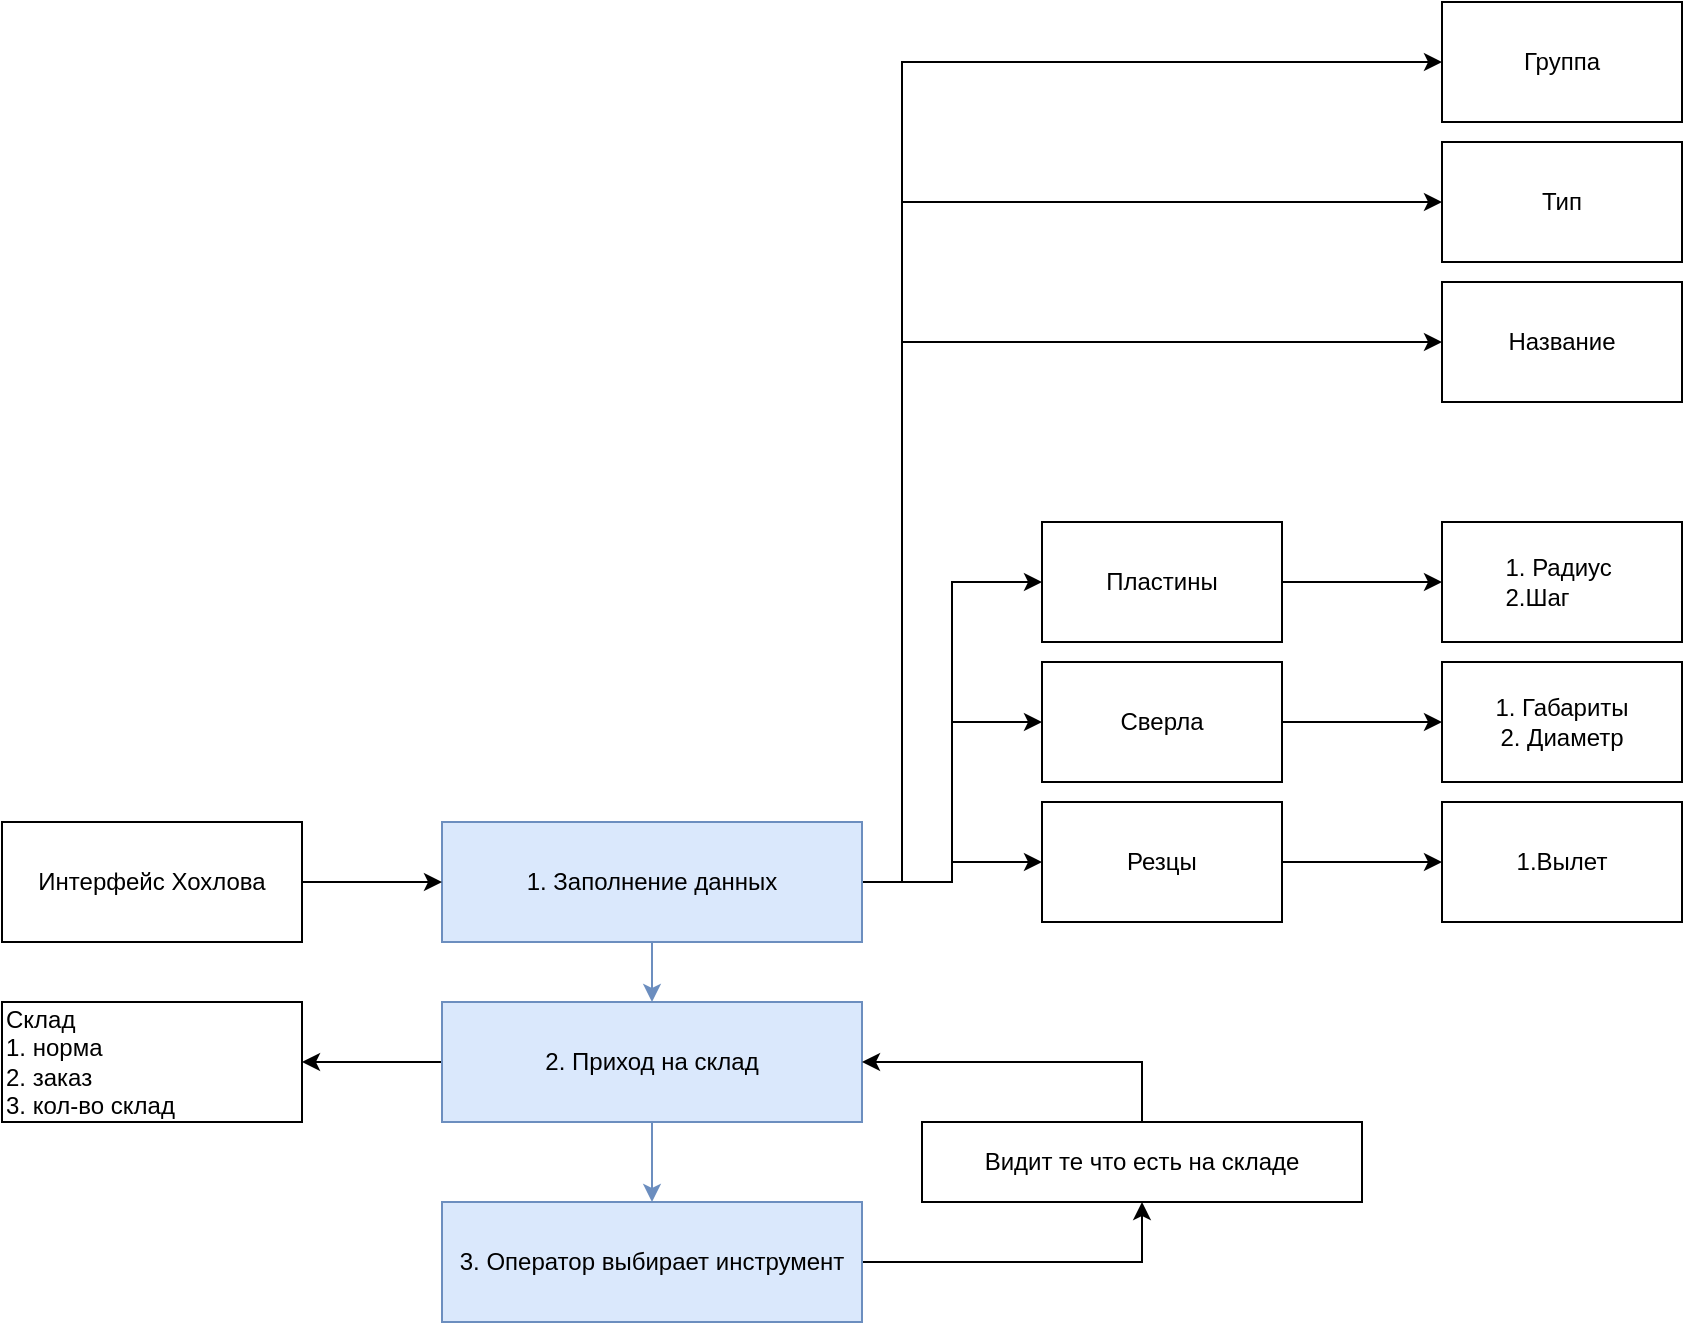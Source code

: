 <mxfile version="22.1.0" type="device">
  <diagram name="Страница — 1" id="nFLk3jnH2Kj02EvxrJm-">
    <mxGraphModel dx="2261" dy="1919" grid="1" gridSize="10" guides="1" tooltips="1" connect="1" arrows="1" fold="1" page="1" pageScale="1" pageWidth="827" pageHeight="1169" math="0" shadow="0">
      <root>
        <mxCell id="0" />
        <mxCell id="1" parent="0" />
        <mxCell id="UyTcibLwogBtFu6U8jmR-4" value="" style="edgeStyle=orthogonalEdgeStyle;rounded=0;orthogonalLoop=1;jettySize=auto;html=1;fillColor=#dae8fc;strokeColor=#6c8ebf;" edge="1" parent="1" source="UyTcibLwogBtFu6U8jmR-1" target="UyTcibLwogBtFu6U8jmR-2">
          <mxGeometry relative="1" as="geometry" />
        </mxCell>
        <mxCell id="UyTcibLwogBtFu6U8jmR-7" style="edgeStyle=orthogonalEdgeStyle;rounded=0;orthogonalLoop=1;jettySize=auto;html=1;exitX=1;exitY=0.5;exitDx=0;exitDy=0;entryX=0;entryY=0.5;entryDx=0;entryDy=0;" edge="1" parent="1" source="UyTcibLwogBtFu6U8jmR-1" target="UyTcibLwogBtFu6U8jmR-6">
          <mxGeometry relative="1" as="geometry" />
        </mxCell>
        <mxCell id="UyTcibLwogBtFu6U8jmR-10" style="edgeStyle=orthogonalEdgeStyle;rounded=0;orthogonalLoop=1;jettySize=auto;html=1;exitX=1;exitY=0.5;exitDx=0;exitDy=0;entryX=0;entryY=0.5;entryDx=0;entryDy=0;" edge="1" parent="1" source="UyTcibLwogBtFu6U8jmR-1" target="UyTcibLwogBtFu6U8jmR-9">
          <mxGeometry relative="1" as="geometry" />
        </mxCell>
        <mxCell id="UyTcibLwogBtFu6U8jmR-12" style="edgeStyle=orthogonalEdgeStyle;rounded=0;orthogonalLoop=1;jettySize=auto;html=1;exitX=1;exitY=0.5;exitDx=0;exitDy=0;entryX=0;entryY=0.5;entryDx=0;entryDy=0;" edge="1" parent="1" source="UyTcibLwogBtFu6U8jmR-1" target="UyTcibLwogBtFu6U8jmR-11">
          <mxGeometry relative="1" as="geometry" />
        </mxCell>
        <mxCell id="UyTcibLwogBtFu6U8jmR-36" style="edgeStyle=orthogonalEdgeStyle;rounded=0;orthogonalLoop=1;jettySize=auto;html=1;exitX=1;exitY=0.5;exitDx=0;exitDy=0;entryX=0;entryY=0.5;entryDx=0;entryDy=0;" edge="1" parent="1" source="UyTcibLwogBtFu6U8jmR-1" target="UyTcibLwogBtFu6U8jmR-35">
          <mxGeometry relative="1" as="geometry">
            <Array as="points">
              <mxPoint x="250" y="70" />
              <mxPoint x="250" y="-200" />
            </Array>
          </mxGeometry>
        </mxCell>
        <mxCell id="UyTcibLwogBtFu6U8jmR-39" style="edgeStyle=orthogonalEdgeStyle;rounded=0;orthogonalLoop=1;jettySize=auto;html=1;exitX=1;exitY=0.5;exitDx=0;exitDy=0;entryX=0;entryY=0.5;entryDx=0;entryDy=0;" edge="1" parent="1" source="UyTcibLwogBtFu6U8jmR-1" target="UyTcibLwogBtFu6U8jmR-37">
          <mxGeometry relative="1" as="geometry">
            <Array as="points">
              <mxPoint x="250" y="70" />
              <mxPoint x="250" y="-270" />
            </Array>
          </mxGeometry>
        </mxCell>
        <mxCell id="UyTcibLwogBtFu6U8jmR-40" style="edgeStyle=orthogonalEdgeStyle;rounded=0;orthogonalLoop=1;jettySize=auto;html=1;exitX=1;exitY=0.5;exitDx=0;exitDy=0;entryX=0;entryY=0.5;entryDx=0;entryDy=0;" edge="1" parent="1" source="UyTcibLwogBtFu6U8jmR-1" target="UyTcibLwogBtFu6U8jmR-38">
          <mxGeometry relative="1" as="geometry">
            <Array as="points">
              <mxPoint x="250" y="70" />
              <mxPoint x="250" y="-340" />
            </Array>
          </mxGeometry>
        </mxCell>
        <mxCell id="UyTcibLwogBtFu6U8jmR-1" value="1. Заполнение данных" style="rounded=0;whiteSpace=wrap;html=1;fillColor=#dae8fc;strokeColor=#6c8ebf;" vertex="1" parent="1">
          <mxGeometry x="20" y="40" width="210" height="60" as="geometry" />
        </mxCell>
        <mxCell id="UyTcibLwogBtFu6U8jmR-5" value="" style="edgeStyle=orthogonalEdgeStyle;rounded=0;orthogonalLoop=1;jettySize=auto;html=1;entryX=0.5;entryY=0;entryDx=0;entryDy=0;fillColor=#dae8fc;strokeColor=#6c8ebf;" edge="1" parent="1" source="UyTcibLwogBtFu6U8jmR-2" target="UyTcibLwogBtFu6U8jmR-3">
          <mxGeometry relative="1" as="geometry" />
        </mxCell>
        <mxCell id="UyTcibLwogBtFu6U8jmR-34" style="edgeStyle=orthogonalEdgeStyle;rounded=0;orthogonalLoop=1;jettySize=auto;html=1;exitX=0;exitY=0.5;exitDx=0;exitDy=0;entryX=1;entryY=0.5;entryDx=0;entryDy=0;" edge="1" parent="1" source="UyTcibLwogBtFu6U8jmR-2" target="UyTcibLwogBtFu6U8jmR-33">
          <mxGeometry relative="1" as="geometry" />
        </mxCell>
        <mxCell id="UyTcibLwogBtFu6U8jmR-2" value="2. Приход на склад" style="rounded=0;whiteSpace=wrap;html=1;fillColor=#dae8fc;strokeColor=#6c8ebf;" vertex="1" parent="1">
          <mxGeometry x="20" y="130" width="210" height="60" as="geometry" />
        </mxCell>
        <mxCell id="UyTcibLwogBtFu6U8jmR-25" style="edgeStyle=orthogonalEdgeStyle;rounded=0;orthogonalLoop=1;jettySize=auto;html=1;exitX=1;exitY=0.5;exitDx=0;exitDy=0;entryX=0.5;entryY=1;entryDx=0;entryDy=0;" edge="1" parent="1" source="UyTcibLwogBtFu6U8jmR-3" target="UyTcibLwogBtFu6U8jmR-23">
          <mxGeometry relative="1" as="geometry" />
        </mxCell>
        <mxCell id="UyTcibLwogBtFu6U8jmR-3" value="3. Оператор выбирает инструмент" style="rounded=0;whiteSpace=wrap;html=1;fillColor=#dae8fc;strokeColor=#6c8ebf;" vertex="1" parent="1">
          <mxGeometry x="20" y="230" width="210" height="60" as="geometry" />
        </mxCell>
        <mxCell id="UyTcibLwogBtFu6U8jmR-13" style="edgeStyle=orthogonalEdgeStyle;rounded=0;orthogonalLoop=1;jettySize=auto;html=1;exitX=1;exitY=0.5;exitDx=0;exitDy=0;" edge="1" parent="1" source="UyTcibLwogBtFu6U8jmR-6" target="UyTcibLwogBtFu6U8jmR-17">
          <mxGeometry relative="1" as="geometry">
            <mxPoint x="510" y="-79.833" as="targetPoint" />
          </mxGeometry>
        </mxCell>
        <mxCell id="UyTcibLwogBtFu6U8jmR-6" value="Пластины" style="rounded=0;whiteSpace=wrap;html=1;" vertex="1" parent="1">
          <mxGeometry x="320" y="-110" width="120" height="60" as="geometry" />
        </mxCell>
        <mxCell id="UyTcibLwogBtFu6U8jmR-19" style="edgeStyle=orthogonalEdgeStyle;rounded=0;orthogonalLoop=1;jettySize=auto;html=1;exitX=1;exitY=0.5;exitDx=0;exitDy=0;entryX=0;entryY=0.5;entryDx=0;entryDy=0;" edge="1" parent="1" source="UyTcibLwogBtFu6U8jmR-9" target="UyTcibLwogBtFu6U8jmR-18">
          <mxGeometry relative="1" as="geometry" />
        </mxCell>
        <mxCell id="UyTcibLwogBtFu6U8jmR-9" value="Сверла" style="rounded=0;whiteSpace=wrap;html=1;" vertex="1" parent="1">
          <mxGeometry x="320" y="-40" width="120" height="60" as="geometry" />
        </mxCell>
        <mxCell id="UyTcibLwogBtFu6U8jmR-20" style="edgeStyle=orthogonalEdgeStyle;rounded=0;orthogonalLoop=1;jettySize=auto;html=1;exitX=1;exitY=0.5;exitDx=0;exitDy=0;" edge="1" parent="1" source="UyTcibLwogBtFu6U8jmR-11" target="UyTcibLwogBtFu6U8jmR-21">
          <mxGeometry relative="1" as="geometry">
            <mxPoint x="520" y="90.0" as="targetPoint" />
          </mxGeometry>
        </mxCell>
        <mxCell id="UyTcibLwogBtFu6U8jmR-11" value="Резцы" style="rounded=0;whiteSpace=wrap;html=1;" vertex="1" parent="1">
          <mxGeometry x="320" y="30" width="120" height="60" as="geometry" />
        </mxCell>
        <mxCell id="UyTcibLwogBtFu6U8jmR-17" value="1. Радиус&amp;nbsp;&lt;br&gt;&lt;div style=&quot;text-align: left;&quot;&gt;&lt;span style=&quot;background-color: initial;&quot;&gt;2.Шаг&lt;/span&gt;&lt;/div&gt;" style="rounded=0;whiteSpace=wrap;html=1;" vertex="1" parent="1">
          <mxGeometry x="520" y="-110" width="120" height="60" as="geometry" />
        </mxCell>
        <mxCell id="UyTcibLwogBtFu6U8jmR-18" value="1. Габариты&lt;br&gt;2.&amp;nbsp;Диаметр" style="rounded=0;whiteSpace=wrap;html=1;" vertex="1" parent="1">
          <mxGeometry x="520" y="-40" width="120" height="60" as="geometry" />
        </mxCell>
        <mxCell id="UyTcibLwogBtFu6U8jmR-21" value="1.Вылет" style="rounded=0;whiteSpace=wrap;html=1;" vertex="1" parent="1">
          <mxGeometry x="520" y="30.0" width="120" height="60" as="geometry" />
        </mxCell>
        <mxCell id="UyTcibLwogBtFu6U8jmR-26" style="edgeStyle=orthogonalEdgeStyle;rounded=0;orthogonalLoop=1;jettySize=auto;html=1;exitX=0.5;exitY=0;exitDx=0;exitDy=0;entryX=1;entryY=0.5;entryDx=0;entryDy=0;" edge="1" parent="1" source="UyTcibLwogBtFu6U8jmR-23" target="UyTcibLwogBtFu6U8jmR-2">
          <mxGeometry relative="1" as="geometry" />
        </mxCell>
        <mxCell id="UyTcibLwogBtFu6U8jmR-23" value="Видит те что есть на складе" style="rounded=0;whiteSpace=wrap;html=1;" vertex="1" parent="1">
          <mxGeometry x="260" y="190" width="220" height="40" as="geometry" />
        </mxCell>
        <mxCell id="UyTcibLwogBtFu6U8jmR-29" style="edgeStyle=orthogonalEdgeStyle;rounded=0;orthogonalLoop=1;jettySize=auto;html=1;entryX=0;entryY=0.5;entryDx=0;entryDy=0;" edge="1" parent="1" source="UyTcibLwogBtFu6U8jmR-28" target="UyTcibLwogBtFu6U8jmR-1">
          <mxGeometry relative="1" as="geometry" />
        </mxCell>
        <mxCell id="UyTcibLwogBtFu6U8jmR-28" value="Интерфейс Хохлова" style="rounded=0;whiteSpace=wrap;html=1;" vertex="1" parent="1">
          <mxGeometry x="-200" y="40" width="150" height="60" as="geometry" />
        </mxCell>
        <mxCell id="UyTcibLwogBtFu6U8jmR-33" value="Склад&lt;br style=&quot;border-color: var(--border-color);&quot;&gt;&lt;span style=&quot;&quot;&gt;1. норма&lt;/span&gt;&lt;br style=&quot;border-color: var(--border-color);&quot;&gt;&lt;span style=&quot;&quot;&gt;2. заказ&lt;/span&gt;&lt;br style=&quot;border-color: var(--border-color);&quot;&gt;&lt;span style=&quot;&quot;&gt;3. кол-во склад&lt;/span&gt;" style="rounded=0;whiteSpace=wrap;html=1;align=left;" vertex="1" parent="1">
          <mxGeometry x="-200" y="130" width="150" height="60" as="geometry" />
        </mxCell>
        <mxCell id="UyTcibLwogBtFu6U8jmR-35" value="Название" style="rounded=0;whiteSpace=wrap;html=1;" vertex="1" parent="1">
          <mxGeometry x="520" y="-230" width="120" height="60" as="geometry" />
        </mxCell>
        <mxCell id="UyTcibLwogBtFu6U8jmR-37" value="Тип" style="rounded=0;whiteSpace=wrap;html=1;" vertex="1" parent="1">
          <mxGeometry x="520" y="-300" width="120" height="60" as="geometry" />
        </mxCell>
        <mxCell id="UyTcibLwogBtFu6U8jmR-38" value="&lt;span style=&quot;font-weight: normal;&quot;&gt;Группа&lt;/span&gt;" style="rounded=0;whiteSpace=wrap;html=1;fontStyle=1" vertex="1" parent="1">
          <mxGeometry x="520" y="-370" width="120" height="60" as="geometry" />
        </mxCell>
      </root>
    </mxGraphModel>
  </diagram>
</mxfile>
